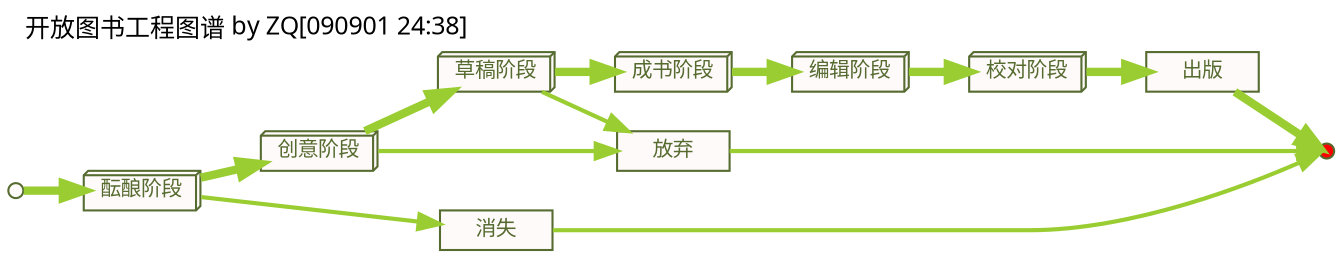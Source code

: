 digraph G {
/*图片生成命令:: need:: apt-get install graphviz-cairo
$ dot -Tpng:cairo obp-lovpy-flow_v9.09.3.dot -o obp-lovpy-flow.png
*/
    graph [label="开放图书工程图谱 by ZQ[090901 24:38]",
        labeljust="l",labelloc="t",
        fontsize=12.0,
        fontname="VeraSansYuanTi-Regular.ttf",        
        center=1,        size="20,15",
        ranksep=0.4,
        ratio=compress,
        rankdir=LR,
        ];

    node[fontsize=10.0,
        style=filled,fillcolor=snow,
        color=darkolivegreen,fontcolor=darkolivegreen,
        height=0.1,
        shape=plaintext,
        ];
    /*dir=both,color=yellowgreen,*/
    edge [fontsize=9.0,
        fontcolor=gray25,
        color=gray30,
		arrowhead=vee,
		arrowtail=none,
        ];

    /*图元声明
    */
    start       [label="开始",shape=point];
    end         [label="结稿",shape=point,fillcolor=red];
    brew        [label="酝酿阶段",shape=box3d];
    design      [label="创意阶段",shape=box3d];
    stuff       [label="草稿阶段",shape=box3d];
    booking     [label="成书阶段",shape=box3d];
    editing     [label="编辑阶段",shape=box3d];
    fixing       [label="校对阶段",shape=box3d];
    
    published   [label="出版",shape=box];
    losted      [label="消失",shape=box];
    canceled    [label="放弃",shape=box];

    

    /*流程关系
    */
    start->brew->design->stuff->booking->editing->fixing->published->end    [color=yellowgreen,arrowhead=normal,style="setlinewidth(4)"];
        brew->losted->end   [color=yellowgreen,arrowhead=normal,style="setlinewidth(2)"];
        design->canceled    [color=yellowgreen,arrowhead=normal,style="setlinewidth(2)"];
        stuff->canceled     [color=yellowgreen,arrowhead=normal,style="setlinewidth(2)"];
        canceled->end       [color=yellowgreen,arrowhead=normal,style="setlinewidth(2)"];

}

